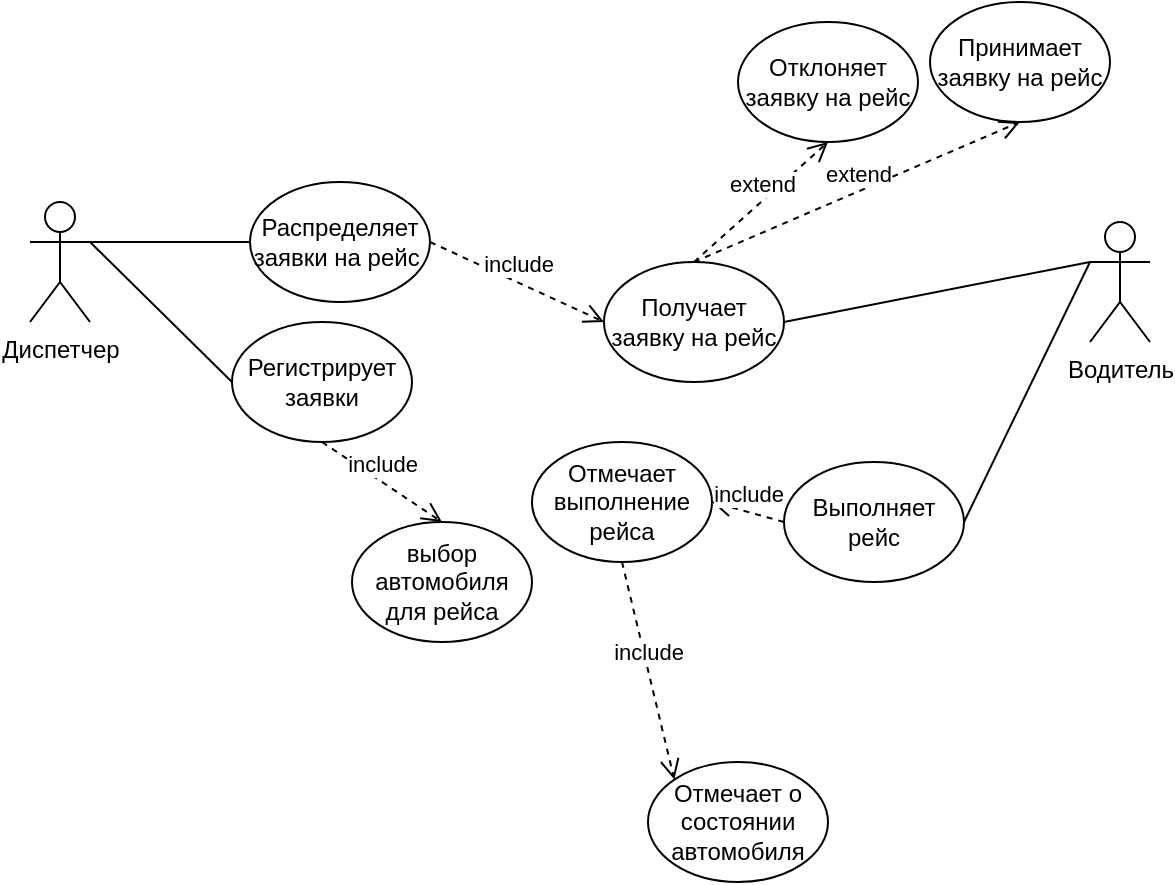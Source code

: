 <mxfile version="22.0.4" type="device">
  <diagram id="_LshvxWWJEKT-Bn6iIm_" name="Страница — 4">
    <mxGraphModel dx="1103" dy="608" grid="1" gridSize="10" guides="1" tooltips="1" connect="1" arrows="1" fold="1" page="1" pageScale="1" pageWidth="827" pageHeight="1169" math="0" shadow="0">
      <root>
        <mxCell id="0" />
        <mxCell id="1" parent="0" />
        <mxCell id="VaRl6PWlZHmYKuRfiZSb-1" value="Диспетчер" style="shape=umlActor;verticalLabelPosition=bottom;verticalAlign=top;html=1;outlineConnect=0;" parent="1" vertex="1">
          <mxGeometry x="60" y="100" width="30" height="60" as="geometry" />
        </mxCell>
        <mxCell id="VaRl6PWlZHmYKuRfiZSb-2" value="Водитель" style="shape=umlActor;verticalLabelPosition=bottom;verticalAlign=top;html=1;outlineConnect=0;" parent="1" vertex="1">
          <mxGeometry x="590" y="110" width="30" height="60" as="geometry" />
        </mxCell>
        <mxCell id="VaRl6PWlZHmYKuRfiZSb-3" value="Распределяет&lt;br&gt;заявки на рейс&amp;nbsp;" style="ellipse;whiteSpace=wrap;html=1;" parent="1" vertex="1">
          <mxGeometry x="170" y="90" width="90" height="60" as="geometry" />
        </mxCell>
        <mxCell id="VaRl6PWlZHmYKuRfiZSb-6" value="" style="endArrow=none;html=1;rounded=0;entryX=0;entryY=0.5;entryDx=0;entryDy=0;exitX=1;exitY=0.333;exitDx=0;exitDy=0;exitPerimeter=0;" parent="1" source="VaRl6PWlZHmYKuRfiZSb-1" target="VaRl6PWlZHmYKuRfiZSb-3" edge="1">
          <mxGeometry width="50" height="50" relative="1" as="geometry">
            <mxPoint x="80" y="60" as="sourcePoint" />
            <mxPoint x="130" y="10" as="targetPoint" />
          </mxGeometry>
        </mxCell>
        <mxCell id="VaRl6PWlZHmYKuRfiZSb-8" value="include" style="html=1;verticalAlign=bottom;endArrow=open;dashed=1;endSize=8;curved=0;rounded=0;entryX=0;entryY=0.5;entryDx=0;entryDy=0;exitX=1;exitY=0.5;exitDx=0;exitDy=0;" parent="1" source="VaRl6PWlZHmYKuRfiZSb-3" target="VaRl6PWlZHmYKuRfiZSb-20" edge="1">
          <mxGeometry x="0.002" relative="1" as="geometry">
            <mxPoint x="319" y="10" as="sourcePoint" />
            <mxPoint x="239" y="10" as="targetPoint" />
            <mxPoint as="offset" />
          </mxGeometry>
        </mxCell>
        <mxCell id="VaRl6PWlZHmYKuRfiZSb-12" value="выбор автомобиля&lt;br&gt;для рейса" style="ellipse;whiteSpace=wrap;html=1;" parent="1" vertex="1">
          <mxGeometry x="221" y="260" width="90" height="60" as="geometry" />
        </mxCell>
        <mxCell id="VaRl6PWlZHmYKuRfiZSb-13" value="Отмечает выполнение рейса" style="ellipse;whiteSpace=wrap;html=1;" parent="1" vertex="1">
          <mxGeometry x="311" y="220" width="90" height="60" as="geometry" />
        </mxCell>
        <mxCell id="VaRl6PWlZHmYKuRfiZSb-14" value="Отмечает о состоянии автомобиля" style="ellipse;whiteSpace=wrap;html=1;" parent="1" vertex="1">
          <mxGeometry x="369" y="380" width="90" height="60" as="geometry" />
        </mxCell>
        <mxCell id="VaRl6PWlZHmYKuRfiZSb-16" value="include" style="html=1;verticalAlign=bottom;endArrow=open;dashed=1;endSize=8;curved=0;rounded=0;entryX=0.5;entryY=0;entryDx=0;entryDy=0;exitX=0.5;exitY=1;exitDx=0;exitDy=0;" parent="1" source="VaRl6PWlZHmYKuRfiZSb-18" target="VaRl6PWlZHmYKuRfiZSb-12" edge="1">
          <mxGeometry relative="1" as="geometry">
            <mxPoint x="383" y="290" as="sourcePoint" />
            <mxPoint x="429" y="200" as="targetPoint" />
            <Array as="points" />
          </mxGeometry>
        </mxCell>
        <mxCell id="VaRl6PWlZHmYKuRfiZSb-18" value="Регистрирует заявки" style="ellipse;whiteSpace=wrap;html=1;" parent="1" vertex="1">
          <mxGeometry x="161" y="160" width="90" height="60" as="geometry" />
        </mxCell>
        <mxCell id="VaRl6PWlZHmYKuRfiZSb-19" value="" style="endArrow=none;html=1;rounded=0;entryX=0;entryY=0.5;entryDx=0;entryDy=0;exitX=1;exitY=0.333;exitDx=0;exitDy=0;exitPerimeter=0;" parent="1" source="VaRl6PWlZHmYKuRfiZSb-1" target="VaRl6PWlZHmYKuRfiZSb-18" edge="1">
          <mxGeometry width="50" height="50" relative="1" as="geometry">
            <mxPoint x="90" y="60" as="sourcePoint" />
            <mxPoint x="170" y="60" as="targetPoint" />
          </mxGeometry>
        </mxCell>
        <mxCell id="VaRl6PWlZHmYKuRfiZSb-20" value="Получает заявку на рейс" style="ellipse;whiteSpace=wrap;html=1;" parent="1" vertex="1">
          <mxGeometry x="347" y="130" width="90" height="60" as="geometry" />
        </mxCell>
        <mxCell id="VaRl6PWlZHmYKuRfiZSb-21" value="" style="endArrow=none;html=1;rounded=0;exitX=1;exitY=0.5;exitDx=0;exitDy=0;entryX=0;entryY=0.333;entryDx=0;entryDy=0;entryPerimeter=0;" parent="1" source="VaRl6PWlZHmYKuRfiZSb-20" target="VaRl6PWlZHmYKuRfiZSb-2" edge="1">
          <mxGeometry width="50" height="50" relative="1" as="geometry">
            <mxPoint x="267" y="300" as="sourcePoint" />
            <mxPoint x="487" y="110" as="targetPoint" />
          </mxGeometry>
        </mxCell>
        <mxCell id="VaRl6PWlZHmYKuRfiZSb-24" value="Отклоняет заявку на рейс" style="ellipse;whiteSpace=wrap;html=1;" parent="1" vertex="1">
          <mxGeometry x="414" y="10" width="90" height="60" as="geometry" />
        </mxCell>
        <mxCell id="VaRl6PWlZHmYKuRfiZSb-25" value="Принимает заявку на рейс" style="ellipse;whiteSpace=wrap;html=1;" parent="1" vertex="1">
          <mxGeometry x="510" width="90" height="60" as="geometry" />
        </mxCell>
        <mxCell id="VaRl6PWlZHmYKuRfiZSb-28" value="extend" style="html=1;verticalAlign=bottom;endArrow=open;dashed=1;endSize=8;curved=0;rounded=0;entryX=0.5;entryY=1;entryDx=0;entryDy=0;exitX=0.5;exitY=0;exitDx=0;exitDy=0;" parent="1" source="VaRl6PWlZHmYKuRfiZSb-20" target="VaRl6PWlZHmYKuRfiZSb-24" edge="1">
          <mxGeometry x="0.002" relative="1" as="geometry">
            <mxPoint x="310" y="55" as="sourcePoint" />
            <mxPoint x="388" y="125" as="targetPoint" />
            <mxPoint as="offset" />
          </mxGeometry>
        </mxCell>
        <mxCell id="VaRl6PWlZHmYKuRfiZSb-29" value="extend" style="html=1;verticalAlign=bottom;endArrow=open;dashed=1;endSize=8;curved=0;rounded=0;entryX=0.5;entryY=1;entryDx=0;entryDy=0;exitX=0.5;exitY=0;exitDx=0;exitDy=0;" parent="1" source="VaRl6PWlZHmYKuRfiZSb-20" target="VaRl6PWlZHmYKuRfiZSb-25" edge="1">
          <mxGeometry x="0.002" relative="1" as="geometry">
            <mxPoint x="443" y="130" as="sourcePoint" />
            <mxPoint x="510" y="70" as="targetPoint" />
            <mxPoint as="offset" />
          </mxGeometry>
        </mxCell>
        <mxCell id="VaRl6PWlZHmYKuRfiZSb-30" value="include" style="html=1;verticalAlign=bottom;endArrow=open;dashed=1;endSize=8;curved=0;rounded=0;entryX=0;entryY=0;entryDx=0;entryDy=0;exitX=0.5;exitY=1;exitDx=0;exitDy=0;" parent="1" source="VaRl6PWlZHmYKuRfiZSb-13" target="VaRl6PWlZHmYKuRfiZSb-14" edge="1">
          <mxGeometry x="0.002" relative="1" as="geometry">
            <mxPoint x="180" y="330" as="sourcePoint" />
            <mxPoint x="267" y="370" as="targetPoint" />
            <mxPoint as="offset" />
          </mxGeometry>
        </mxCell>
        <mxCell id="vN7WonHM4iOh6CAOJnLQ-1" value="Выполняет рейс" style="ellipse;whiteSpace=wrap;html=1;" vertex="1" parent="1">
          <mxGeometry x="437" y="230" width="90" height="60" as="geometry" />
        </mxCell>
        <mxCell id="vN7WonHM4iOh6CAOJnLQ-2" value="include" style="html=1;verticalAlign=bottom;endArrow=open;dashed=1;endSize=8;curved=0;rounded=0;entryX=1;entryY=0.5;entryDx=0;entryDy=0;exitX=0;exitY=0.5;exitDx=0;exitDy=0;" edge="1" parent="1" source="vN7WonHM4iOh6CAOJnLQ-1" target="VaRl6PWlZHmYKuRfiZSb-13">
          <mxGeometry x="0.002" relative="1" as="geometry">
            <mxPoint x="527" y="310" as="sourcePoint" />
            <mxPoint x="540" y="389" as="targetPoint" />
            <mxPoint as="offset" />
          </mxGeometry>
        </mxCell>
        <mxCell id="vN7WonHM4iOh6CAOJnLQ-3" value="" style="endArrow=none;html=1;rounded=0;exitX=1;exitY=0.5;exitDx=0;exitDy=0;entryX=0;entryY=0.333;entryDx=0;entryDy=0;entryPerimeter=0;" edge="1" parent="1" source="vN7WonHM4iOh6CAOJnLQ-1" target="VaRl6PWlZHmYKuRfiZSb-2">
          <mxGeometry width="50" height="50" relative="1" as="geometry">
            <mxPoint x="570" y="310" as="sourcePoint" />
            <mxPoint x="723" y="280" as="targetPoint" />
          </mxGeometry>
        </mxCell>
      </root>
    </mxGraphModel>
  </diagram>
</mxfile>
